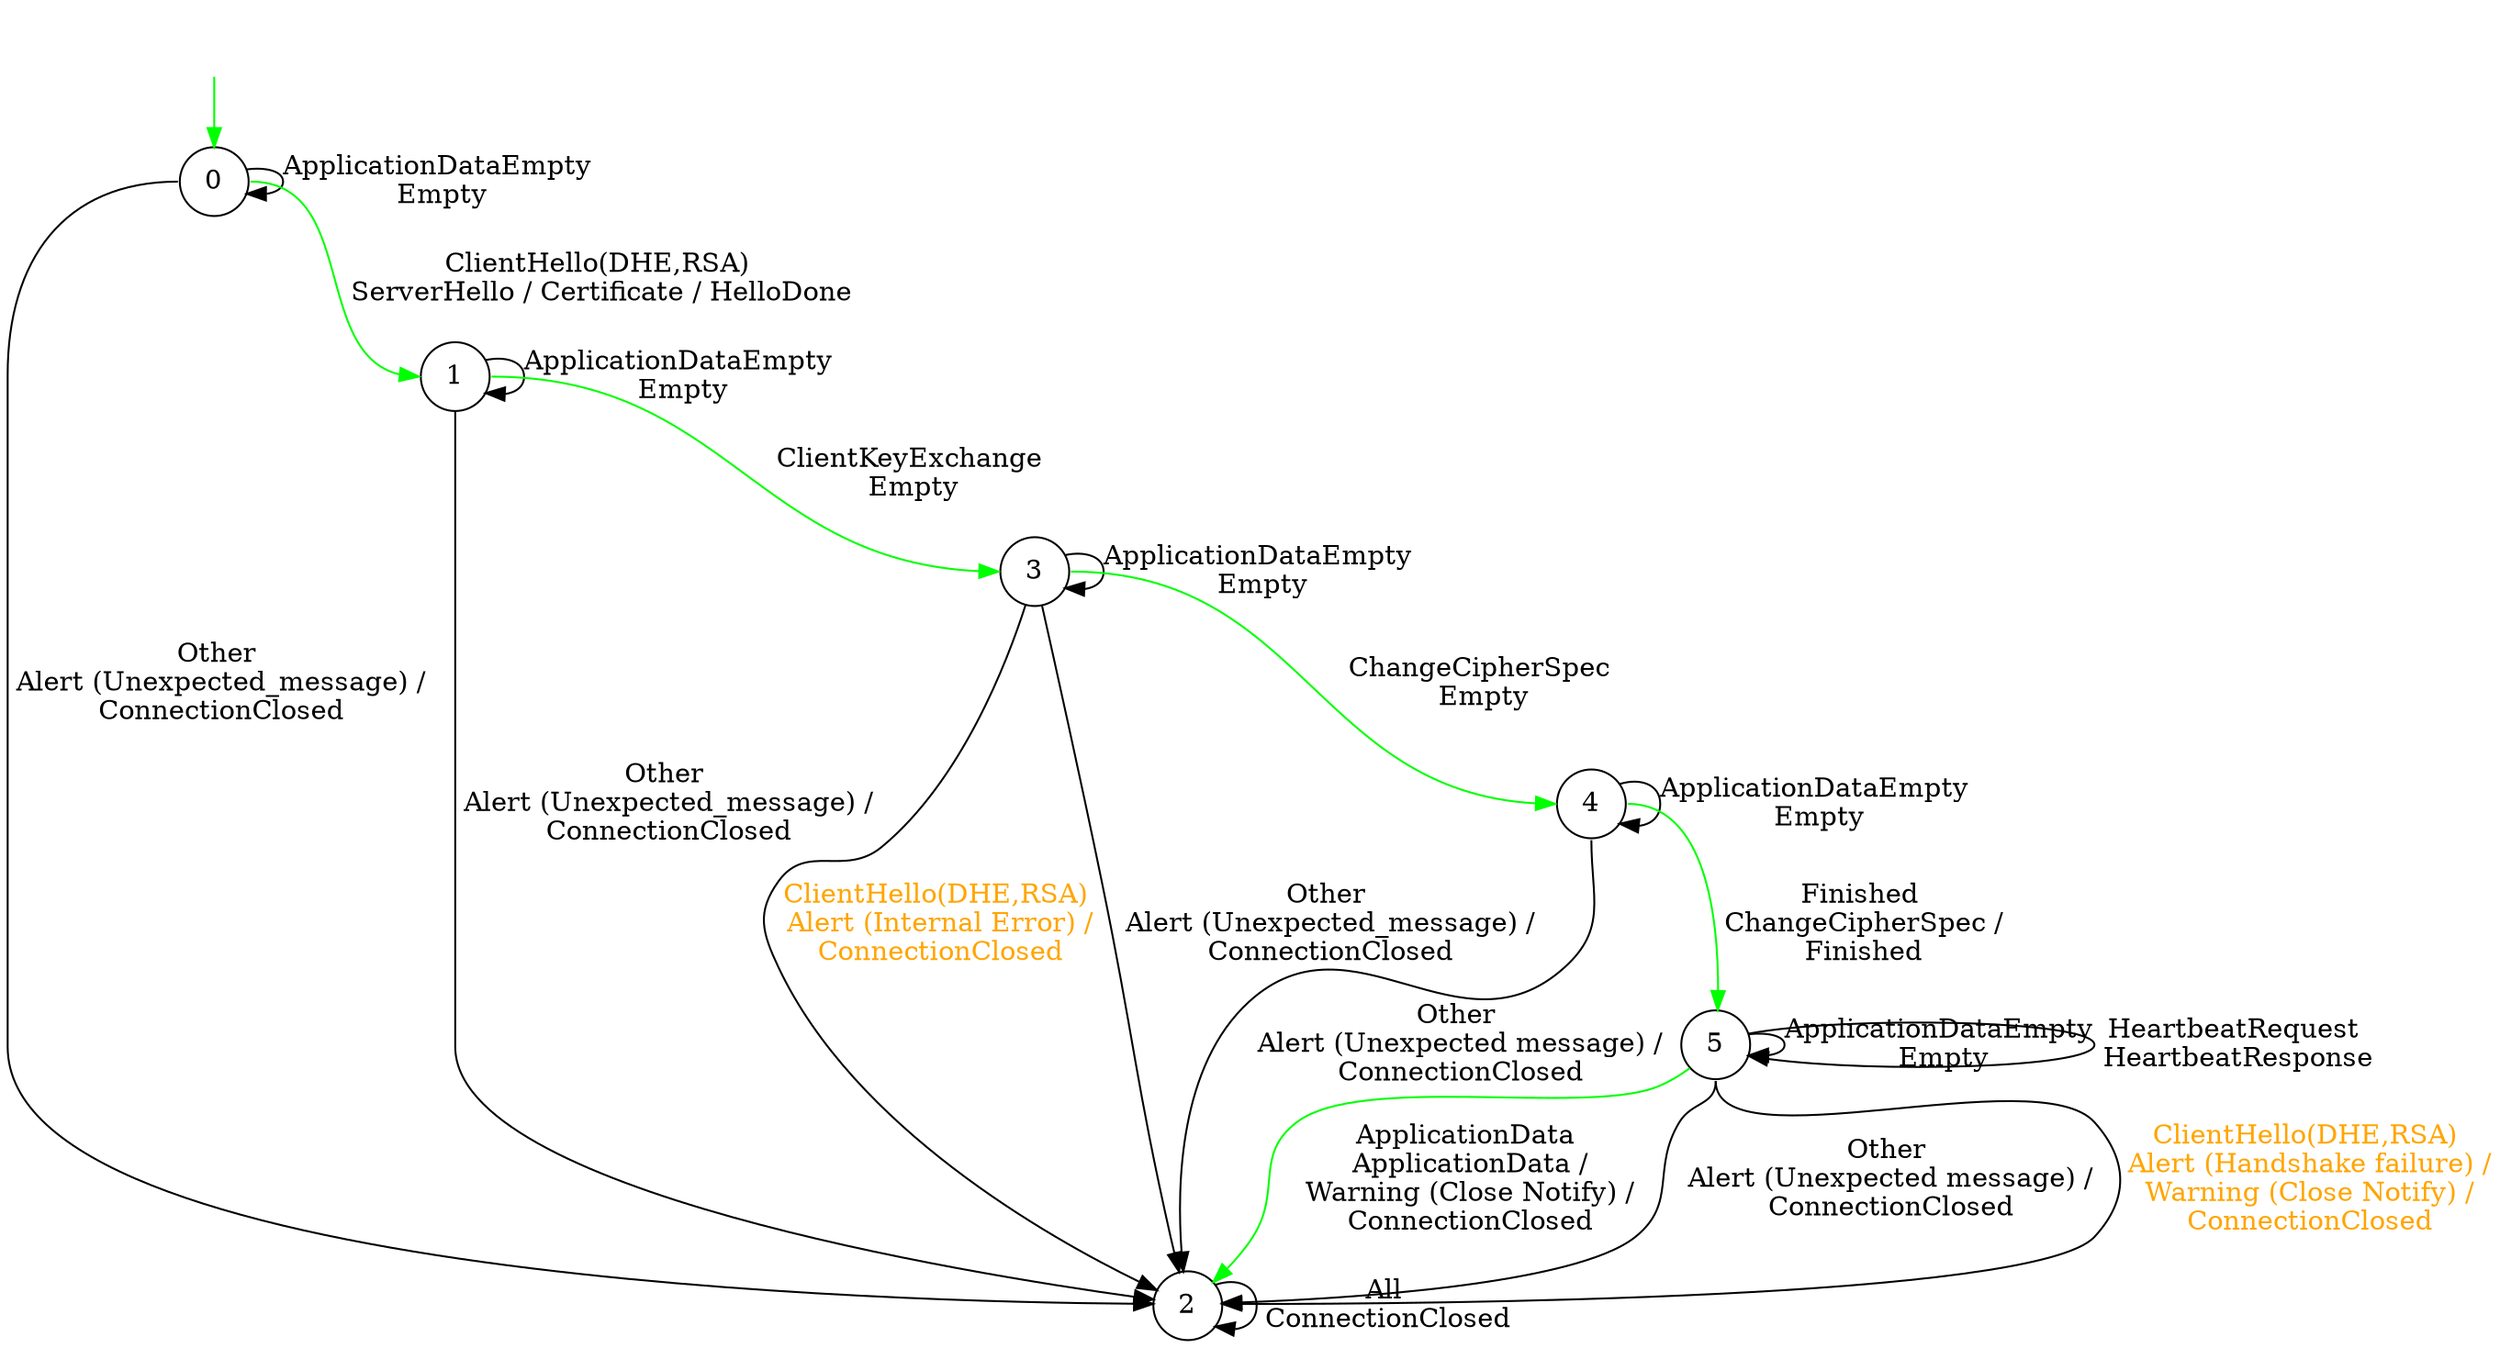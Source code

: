 digraph g {
graph [ dpi = 300 ];
__start0 [label="" shape="none"];

	s0 [shape="circle" label="0"];
	s1 [shape="circle" label="1"];
	s2 [shape="circle" label="2"];
	s3 [shape="circle" label="3"];
	s4 [shape="circle" label="4"];
	s5 [shape="circle" label="5"];
	
	edge[color=green weight=2]
	s0:e -> s1:w [label=<ClientHello(DHE,RSA)<BR/> ServerHello / Certificate / HelloDone>];
	s1:e -> s3:w [label=<ClientKeyExchange<BR/> Empty>];
	s3:e -> s4:w [label=<ChangeCipherSpec<BR/> Empty>];
	s4:e -> s5 [label=<Finished<BR/> ChangeCipherSpec /<BR/> Finished>];
	s5 -> s2 [label=<ApplicationData<BR/> ApplicationData /<BR/> Warning (Close Notify) /<BR/> ConnectionClosed>];
	__start0 -> s0;  
	
	edge[color=black]
	s0 -> s0 [label=<ApplicationDataEmpty<BR/> Empty>];
	s0:w -> s2 [label=<Other<BR/> Alert (Unexpected_message) /<BR/> ConnectionClosed>];
	
	s1 -> s1 [label=<ApplicationDataEmpty<BR/> Empty>];
	s1:s -> s2 [label=<Other<BR/> Alert (Unexpected_message) /<BR/> ConnectionClosed>];
	
	s2 -> s2 [label=<All<BR/> ConnectionClosed>];
	
	s3 -> s3 [label=<ApplicationDataEmpty<BR/> Empty>];
	s3 -> s2 [label=<Other<BR/> Alert (Unexpected_message) /<BR/> ConnectionClosed>];
	s3 -> s2 [label=<ClientHello(DHE,RSA)<BR/> Alert (Internal Error) /<BR/> ConnectionClosed> fontcolor=orange];

	s4 -> s4 [label=<ApplicationDataEmpty<BR/> Empty>];
	s4:s -> s2 [label=<Other<BR/> Alert (Unexpected message) /<BR/> ConnectionClosed>];
	
	s5:s -> s2 [label=<Other<BR/> Alert (Unexpected message) /<BR/> ConnectionClosed>];
	s5 -> s5 [label=<ApplicationDataEmpty<BR/> Empty>];
	s5 -> s5 [label=<HeartbeatRequest<BR/> HeartbeatResponse>];
	s5:s -> s2 [label=<ClientHello(DHE,RSA)<BR/> Alert (Handshake failure) /<BR/> Warning (Close Notify) /<BR/> ConnectionClosed> fontcolor=orange];

}
